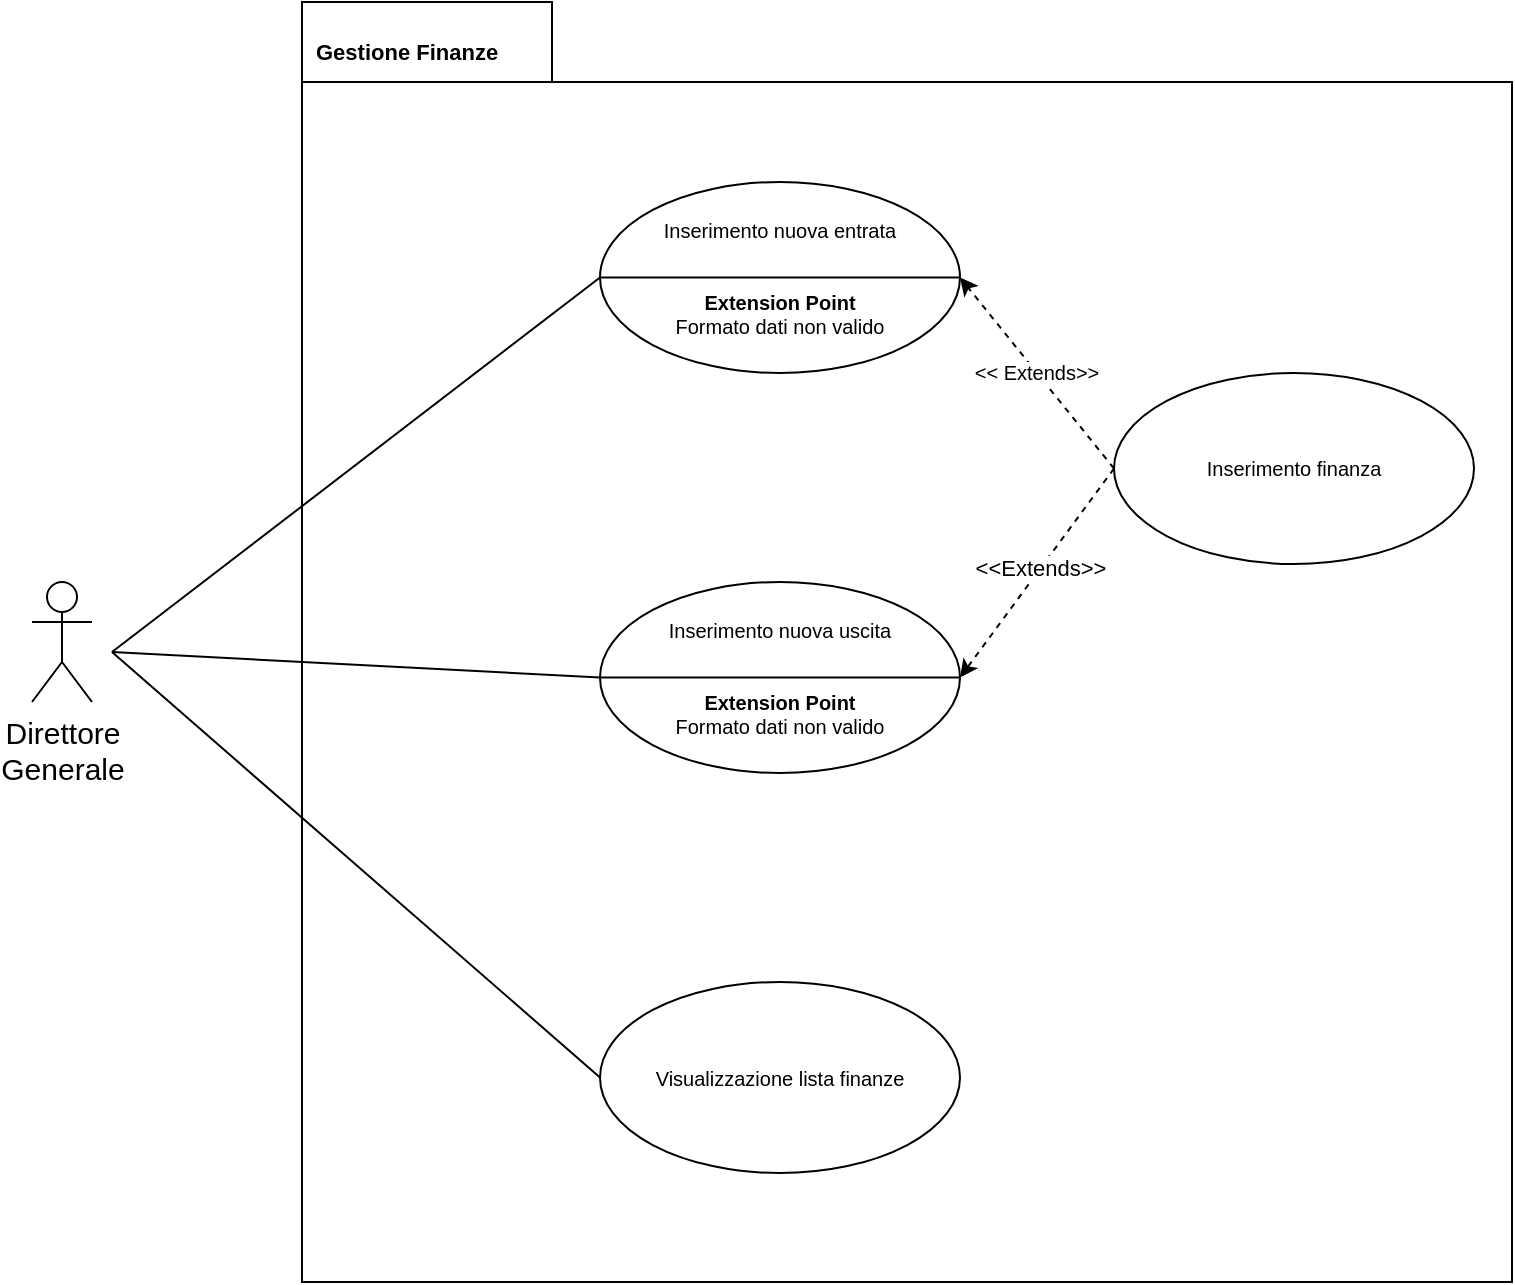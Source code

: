 <mxfile version="13.10.8" type="github">
  <diagram id="ItNjQNX7oRzqFyE7Ipll" name="Page-1">
    <mxGraphModel dx="601" dy="645" grid="1" gridSize="10" guides="1" tooltips="1" connect="1" arrows="1" fold="1" page="1" pageScale="1" pageWidth="827" pageHeight="1169" math="0" shadow="0">
      <root>
        <mxCell id="0" />
        <mxCell id="1" parent="0" />
        <mxCell id="zJe6BoQmNDJU479UufUS-1" value="" style="shape=folder;fontStyle=1;spacingTop=10;tabWidth=125;tabHeight=40;tabPosition=left;html=1;fontSize=10;" vertex="1" parent="1">
          <mxGeometry x="175" y="40" width="605" height="640" as="geometry" />
        </mxCell>
        <mxCell id="zJe6BoQmNDJU479UufUS-2" value="&lt;div&gt;&lt;font style=&quot;font-size: 11px&quot;&gt;&lt;b&gt;Gestione Finanze&lt;/b&gt;&lt;/font&gt;&lt;/div&gt;" style="text;html=1;strokeColor=none;fillColor=none;align=left;verticalAlign=middle;whiteSpace=wrap;rounded=0;" vertex="1" parent="1">
          <mxGeometry x="180" y="50" width="107.5" height="30" as="geometry" />
        </mxCell>
        <mxCell id="o0FbUrnGtFw57tziQlIS-9" value="" style="endArrow=none;html=1;entryX=0;entryY=0.5;entryDx=0;entryDy=0;exitX=1;exitY=0.333;exitDx=0;exitDy=0;exitPerimeter=0;" parent="1" target="zJe6BoQmNDJU479UufUS-11" edge="1">
          <mxGeometry width="50" height="50" relative="1" as="geometry">
            <mxPoint x="80" y="365" as="sourcePoint" />
            <mxPoint x="350" y="360" as="targetPoint" />
          </mxGeometry>
        </mxCell>
        <mxCell id="o0FbUrnGtFw57tziQlIS-15" value="" style="endArrow=none;html=1;exitX=0;exitY=0.5;exitDx=0;exitDy=0;entryX=1;entryY=0.333;entryDx=0;entryDy=0;entryPerimeter=0;" parent="1" source="zJe6BoQmNDJU479UufUS-7" edge="1">
          <mxGeometry width="50" height="50" relative="1" as="geometry">
            <mxPoint x="350" y="160" as="sourcePoint" />
            <mxPoint x="80" y="365" as="targetPoint" />
          </mxGeometry>
        </mxCell>
        <mxCell id="o0FbUrnGtFw57tziQlIS-16" value="" style="endArrow=none;html=1;exitX=1;exitY=0.333;exitDx=0;exitDy=0;entryX=0;entryY=0.5;entryDx=0;entryDy=0;exitPerimeter=0;" parent="1" target="zJe6BoQmNDJU479UufUS-13" edge="1">
          <mxGeometry width="50" height="50" relative="1" as="geometry">
            <mxPoint x="80" y="365" as="sourcePoint" />
            <mxPoint x="414" y="540" as="targetPoint" />
          </mxGeometry>
        </mxCell>
        <mxCell id="o0FbUrnGtFw57tziQlIS-23" value="&lt;font style=&quot;font-size: 15px&quot;&gt;Direttore &lt;br&gt;Generale&lt;/font&gt;" style="shape=umlActor;verticalLabelPosition=bottom;verticalAlign=top;html=1;outlineConnect=0;" parent="1" vertex="1">
          <mxGeometry x="40" y="330" width="30" height="60" as="geometry" />
        </mxCell>
        <mxCell id="C06ovZrhE3uBorGxhGHh-12" value="c" style="endArrow=classic;html=1;dashed=1;entryX=1;entryY=0.5;entryDx=0;entryDy=0;exitX=0;exitY=0.5;exitDx=0;exitDy=0;" parent="1" source="zJe6BoQmNDJU479UufUS-9" target="zJe6BoQmNDJU479UufUS-11" edge="1">
          <mxGeometry width="50" height="50" relative="1" as="geometry">
            <mxPoint x="549" y="260" as="sourcePoint" />
            <mxPoint x="430" y="360" as="targetPoint" />
          </mxGeometry>
        </mxCell>
        <mxCell id="C06ovZrhE3uBorGxhGHh-13" value="&amp;nbsp;&amp;lt;&amp;lt;Extends&amp;gt;&amp;gt;&amp;nbsp;" style="edgeLabel;html=1;align=center;verticalAlign=middle;resizable=0;points=[];" parent="C06ovZrhE3uBorGxhGHh-12" vertex="1" connectable="0">
          <mxGeometry x="-0.013" y="1" relative="1" as="geometry">
            <mxPoint y="-3" as="offset" />
          </mxGeometry>
        </mxCell>
        <mxCell id="zJe6BoQmNDJU479UufUS-7" value="Inserimento nuova entrata&lt;br&gt;&lt;br&gt;&lt;br&gt;&lt;b&gt;Extension Point&lt;br&gt;&lt;/b&gt;Formato dati non valido" style="ellipse;whiteSpace=wrap;html=1;fontSize=10;" vertex="1" parent="1">
          <mxGeometry x="324" y="130" width="180" height="95.5" as="geometry" />
        </mxCell>
        <mxCell id="zJe6BoQmNDJU479UufUS-8" value="" style="endArrow=none;html=1;fontSize=10;exitX=0;exitY=0.5;exitDx=0;exitDy=0;entryX=1;entryY=0.5;entryDx=0;entryDy=0;" edge="1" parent="1" source="zJe6BoQmNDJU479UufUS-7" target="zJe6BoQmNDJU479UufUS-7">
          <mxGeometry width="50" height="50" relative="1" as="geometry">
            <mxPoint x="569" y="307.75" as="sourcePoint" />
            <mxPoint x="505" y="186.75" as="targetPoint" />
          </mxGeometry>
        </mxCell>
        <mxCell id="zJe6BoQmNDJU479UufUS-9" value="Inserimento finanza" style="ellipse;whiteSpace=wrap;html=1;fontSize=10;" vertex="1" parent="1">
          <mxGeometry x="581" y="225.5" width="180" height="95.5" as="geometry" />
        </mxCell>
        <mxCell id="zJe6BoQmNDJU479UufUS-10" value="&amp;lt;&amp;lt; Extends&amp;gt;&amp;gt;" style="endArrow=classic;html=1;fontSize=10;entryX=1;entryY=0.5;entryDx=0;entryDy=0;exitX=0;exitY=0.5;exitDx=0;exitDy=0;dashed=1;" edge="1" parent="1" source="zJe6BoQmNDJU479UufUS-9" target="zJe6BoQmNDJU479UufUS-7">
          <mxGeometry width="50" height="50" relative="1" as="geometry">
            <mxPoint x="557" y="287.75" as="sourcePoint" />
            <mxPoint x="607" y="237.75" as="targetPoint" />
          </mxGeometry>
        </mxCell>
        <mxCell id="zJe6BoQmNDJU479UufUS-11" value="Inserimento nuova uscita&lt;br&gt;&lt;br&gt;&lt;br&gt;&lt;b&gt;Extension Point&lt;br&gt;&lt;/b&gt;Formato dati non valido" style="ellipse;whiteSpace=wrap;html=1;fontSize=10;" vertex="1" parent="1">
          <mxGeometry x="324" y="330" width="180" height="95.5" as="geometry" />
        </mxCell>
        <mxCell id="zJe6BoQmNDJU479UufUS-12" value="" style="endArrow=none;html=1;fontSize=10;exitX=0;exitY=0.5;exitDx=0;exitDy=0;entryX=1;entryY=0.5;entryDx=0;entryDy=0;" edge="1" parent="1" source="zJe6BoQmNDJU479UufUS-11" target="zJe6BoQmNDJU479UufUS-11">
          <mxGeometry width="50" height="50" relative="1" as="geometry">
            <mxPoint x="569" y="507.75" as="sourcePoint" />
            <mxPoint x="505" y="386.75" as="targetPoint" />
          </mxGeometry>
        </mxCell>
        <mxCell id="zJe6BoQmNDJU479UufUS-13" value="Visualizzazione lista finanze" style="ellipse;whiteSpace=wrap;html=1;fontSize=10;" vertex="1" parent="1">
          <mxGeometry x="324" y="530" width="180" height="95.5" as="geometry" />
        </mxCell>
      </root>
    </mxGraphModel>
  </diagram>
</mxfile>
